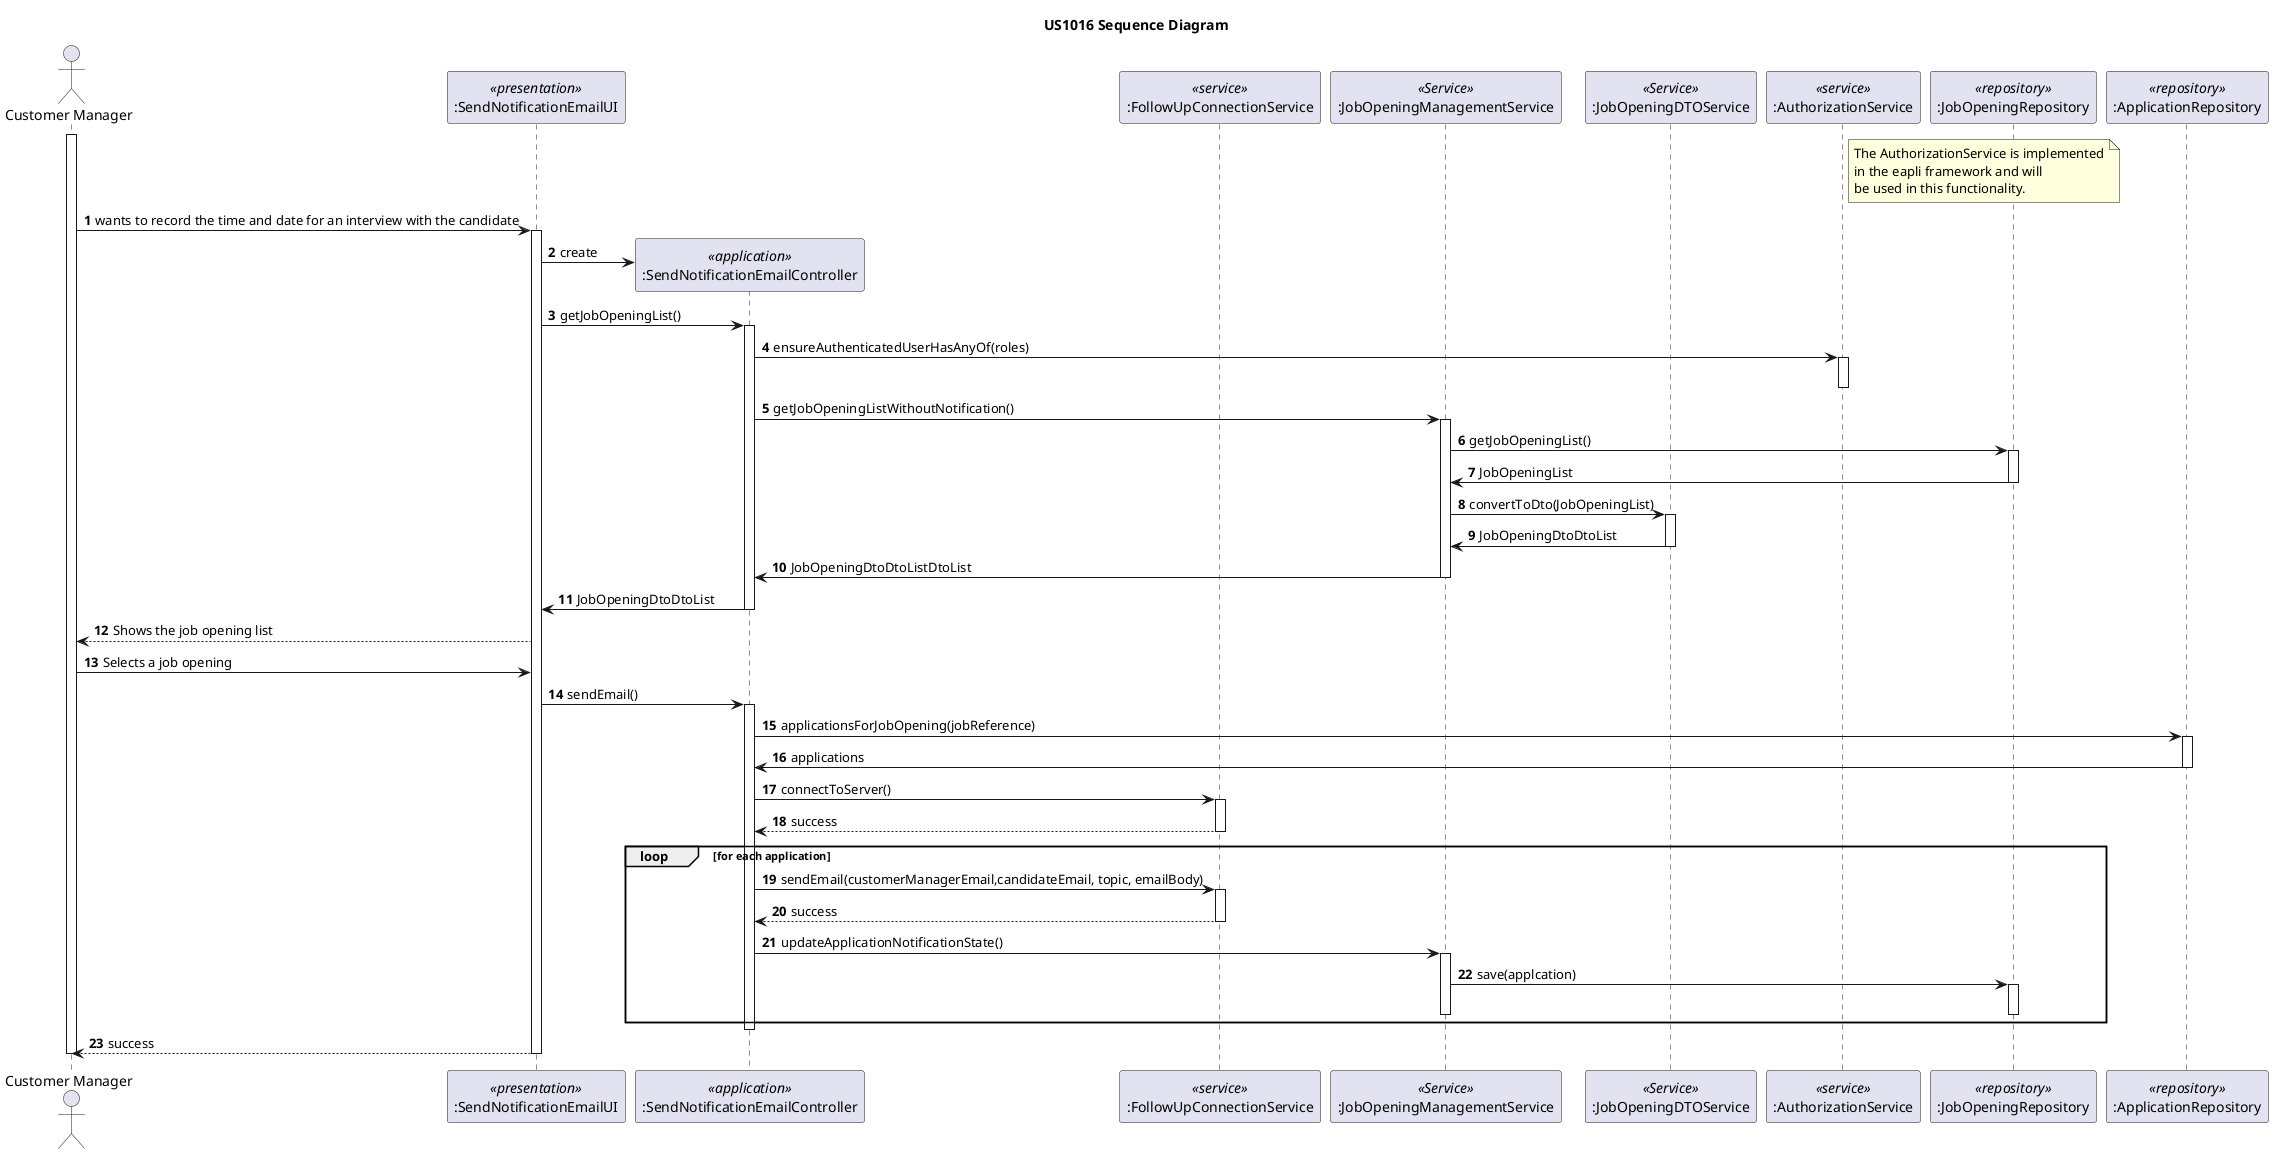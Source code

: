 @startuml
autonumber

title US1016 Sequence Diagram

actor "Customer Manager" as CustomerManager

participant ":SendNotificationEmailUI" as UI <<presentation>>
participant ":SendNotificationEmailController" as CTRL <<application>>
participant ":FollowUpConnectionService" as ServerService <<service>>
participant ":JobOpeningManagementService" as JobOpeningService <<Service>>
participant ":JobOpeningDTOService" as JobOpeningDTOService <<Service>>
participant ":AuthorizationService" as AUTHZ <<service>>
participant ":JobOpeningRepository" as JobOpeningRepository <<repository>>
participant ":ApplicationRepository" as ApplicationRepository  <<repository>>

note right AUTHZ
The AuthorizationService is implemented
in the eapli framework and will
be used in this functionality.
end note

activate CustomerManager

CustomerManager -> UI : wants to record the time and date for an interview with the candidate
activate UI

UI -> CTRL**: create

UI -> CTRL: getJobOpeningList()
activate CTRL
CTRL -> AUTHZ:  ensureAuthenticatedUserHasAnyOf(roles)
activate AUTHZ
deactivate AUTHZ
CTRL ->JobOpeningService: getJobOpeningListWithoutNotification()
    activate JobOpeningService
        JobOpeningService -> JobOpeningRepository: getJobOpeningList()

        activate JobOpeningRepository
            JobOpeningRepository -> JobOpeningService: JobOpeningList
        deactivate JobOpeningRepository

        JobOpeningService-> JobOpeningDTOService: convertToDto(JobOpeningList)
        activate JobOpeningDTOService
            JobOpeningDTOService -> JobOpeningService:JobOpeningDtoDtoList
        deactivate JobOpeningDTOService
        JobOpeningService -> CTRL: JobOpeningDtoDtoListDtoList
    deactivate JobOpeningService
    CTRL -> UI: JobOpeningDtoDtoList
deactivate CTRL

UI--> CustomerManager: Shows the job opening list
CustomerManager-> UI: Selects a job opening

UI->CTRL: sendEmail()
activate CTRL
    CTRL -> ApplicationRepository: applicationsForJobOpening(jobReference)
    activate ApplicationRepository
        ApplicationRepository-> CTRL: applications
    deactivate ApplicationRepository
    CTRL ->ServerService: connectToServer()
    activate ServerService
        ServerService --> CTRL: success
    deactivate ServerService
    loop for each application
        CTRL -> ServerService: sendEmail(customerManagerEmail,candidateEmail, topic, emailBody)
        activate ServerService
            ServerService--> CTRL: success
        deactivate ServerService

        CTRL-> JobOpeningService: updateApplicationNotificationState()
        activate JobOpeningService
            JobOpeningService -> JobOpeningRepository: save(applcation)
            activate JobOpeningRepository
            deactivate JobOpeningRepository
        deactivate JobOpeningService
   end loop
deactivate CTRL
UI --> CustomerManager: success
deactivate UI
deactivate CustomerManager

@enduml